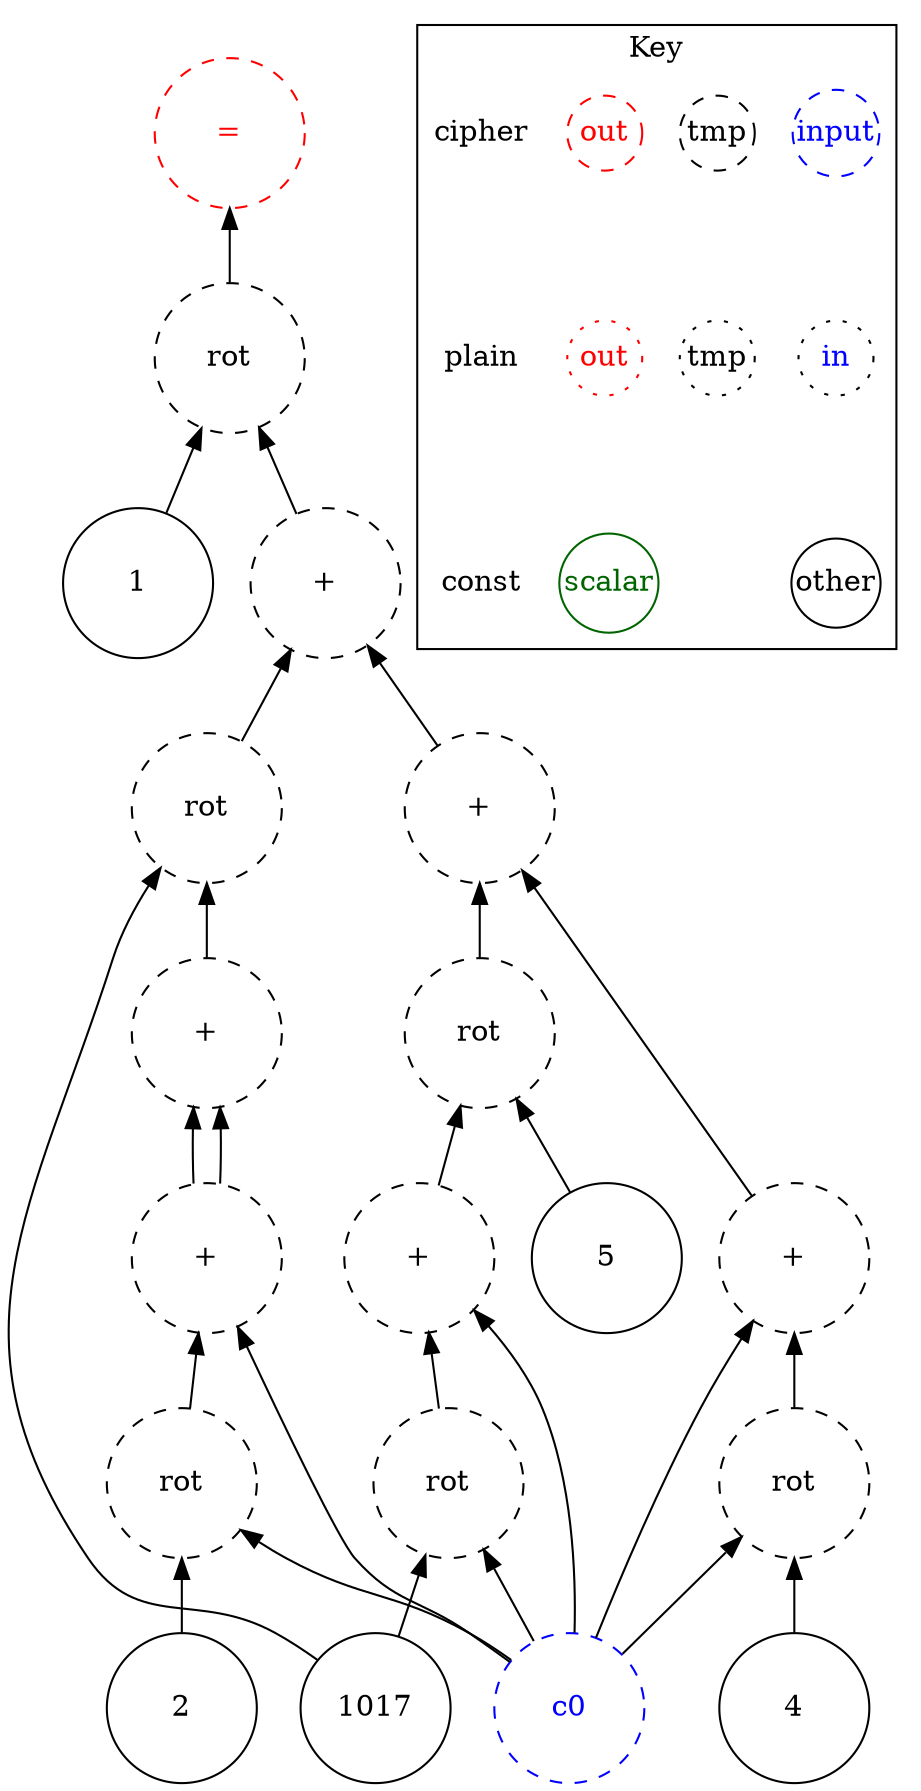 digraph "gx_kernel" {
node [shape=circle width=1 margin=0]
edge [dir=back]
1 [label="1" style=solid]
1017 [label="1017" style=solid]
ciphertext0 [label="c0" style=dashed color=blue fontcolor=blue]
2 [label="2" style=solid]
ciphertext23 [label="rot" style=dashed]
ciphertext23 -> ciphertext0
ciphertext23 -> 2
ciphertext24 [label="+" style=dashed]
ciphertext24 -> ciphertext23
ciphertext24 -> ciphertext0
ciphertext26 [label="+" style=dashed]
ciphertext26 -> ciphertext24
ciphertext26 -> ciphertext24
ciphertext45 [label="rot" style=dashed]
ciphertext45 -> ciphertext26
ciphertext45 -> 1017
5 [label="5" style=solid]
ciphertext30 [label="rot" style=dashed]
ciphertext30 -> ciphertext0
ciphertext30 -> 1017
ciphertext31 [label="+" style=dashed]
ciphertext31 -> ciphertext0
ciphertext31 -> ciphertext30
ciphertext40 [label="rot" style=dashed]
ciphertext40 -> ciphertext31
ciphertext40 -> 5
4 [label="4" style=solid]
ciphertext35 [label="rot" style=dashed]
ciphertext35 -> ciphertext0
ciphertext35 -> 4
ciphertext36 [label="+" style=dashed]
ciphertext36 -> ciphertext0
ciphertext36 -> ciphertext35
ciphertext41 [label="+" style=dashed]
ciphertext41 -> ciphertext36
ciphertext41 -> ciphertext40
ciphertext46 [label="+" style=dashed]
ciphertext46 -> ciphertext41
ciphertext46 -> ciphertext45
ciphertext12 [label="rot" style=dashed]
ciphertext12 -> ciphertext46
ciphertext12 -> 1
ciphertext14 [label="=" style=dashed color=red fontcolor=red]
ciphertext14 -> ciphertext12
subgraph cluster_key {
    graph[label="Key"]
    node [width=0.5]
    edge [dir=forward style=invis]
    in_cipher [label=input color=blue fontcolor=blue style=dashed]
    tmp_cipher [label=tmp color=black fontcolor=black style=dashed]
    out_cipher [label=out color=red fontcolor=red style=dashed]
    cipher [shape=plain]

    in_plain [label=in icolor=blue fontcolor=blue style=dotted]
    tmp_plain [label=tmp color=black fontcolor=black style=dotted]
    out_plain [label=out color=red fontcolor=red style=dotted]
    plain [shape=plain]
    
    other [color=black fontcolor=black style=solid]
    scalar [color=darkgreen fontcolor=darkgreen style=solid]
    const[shape=plain]
    
    cipher -> plain
    plain -> const
    out_cipher -> out_plain
    in_cipher -> in_plain
    tmp_cipher -> tmp_plain
    in_plain -> other
    out_plain -> scalar
}
}
